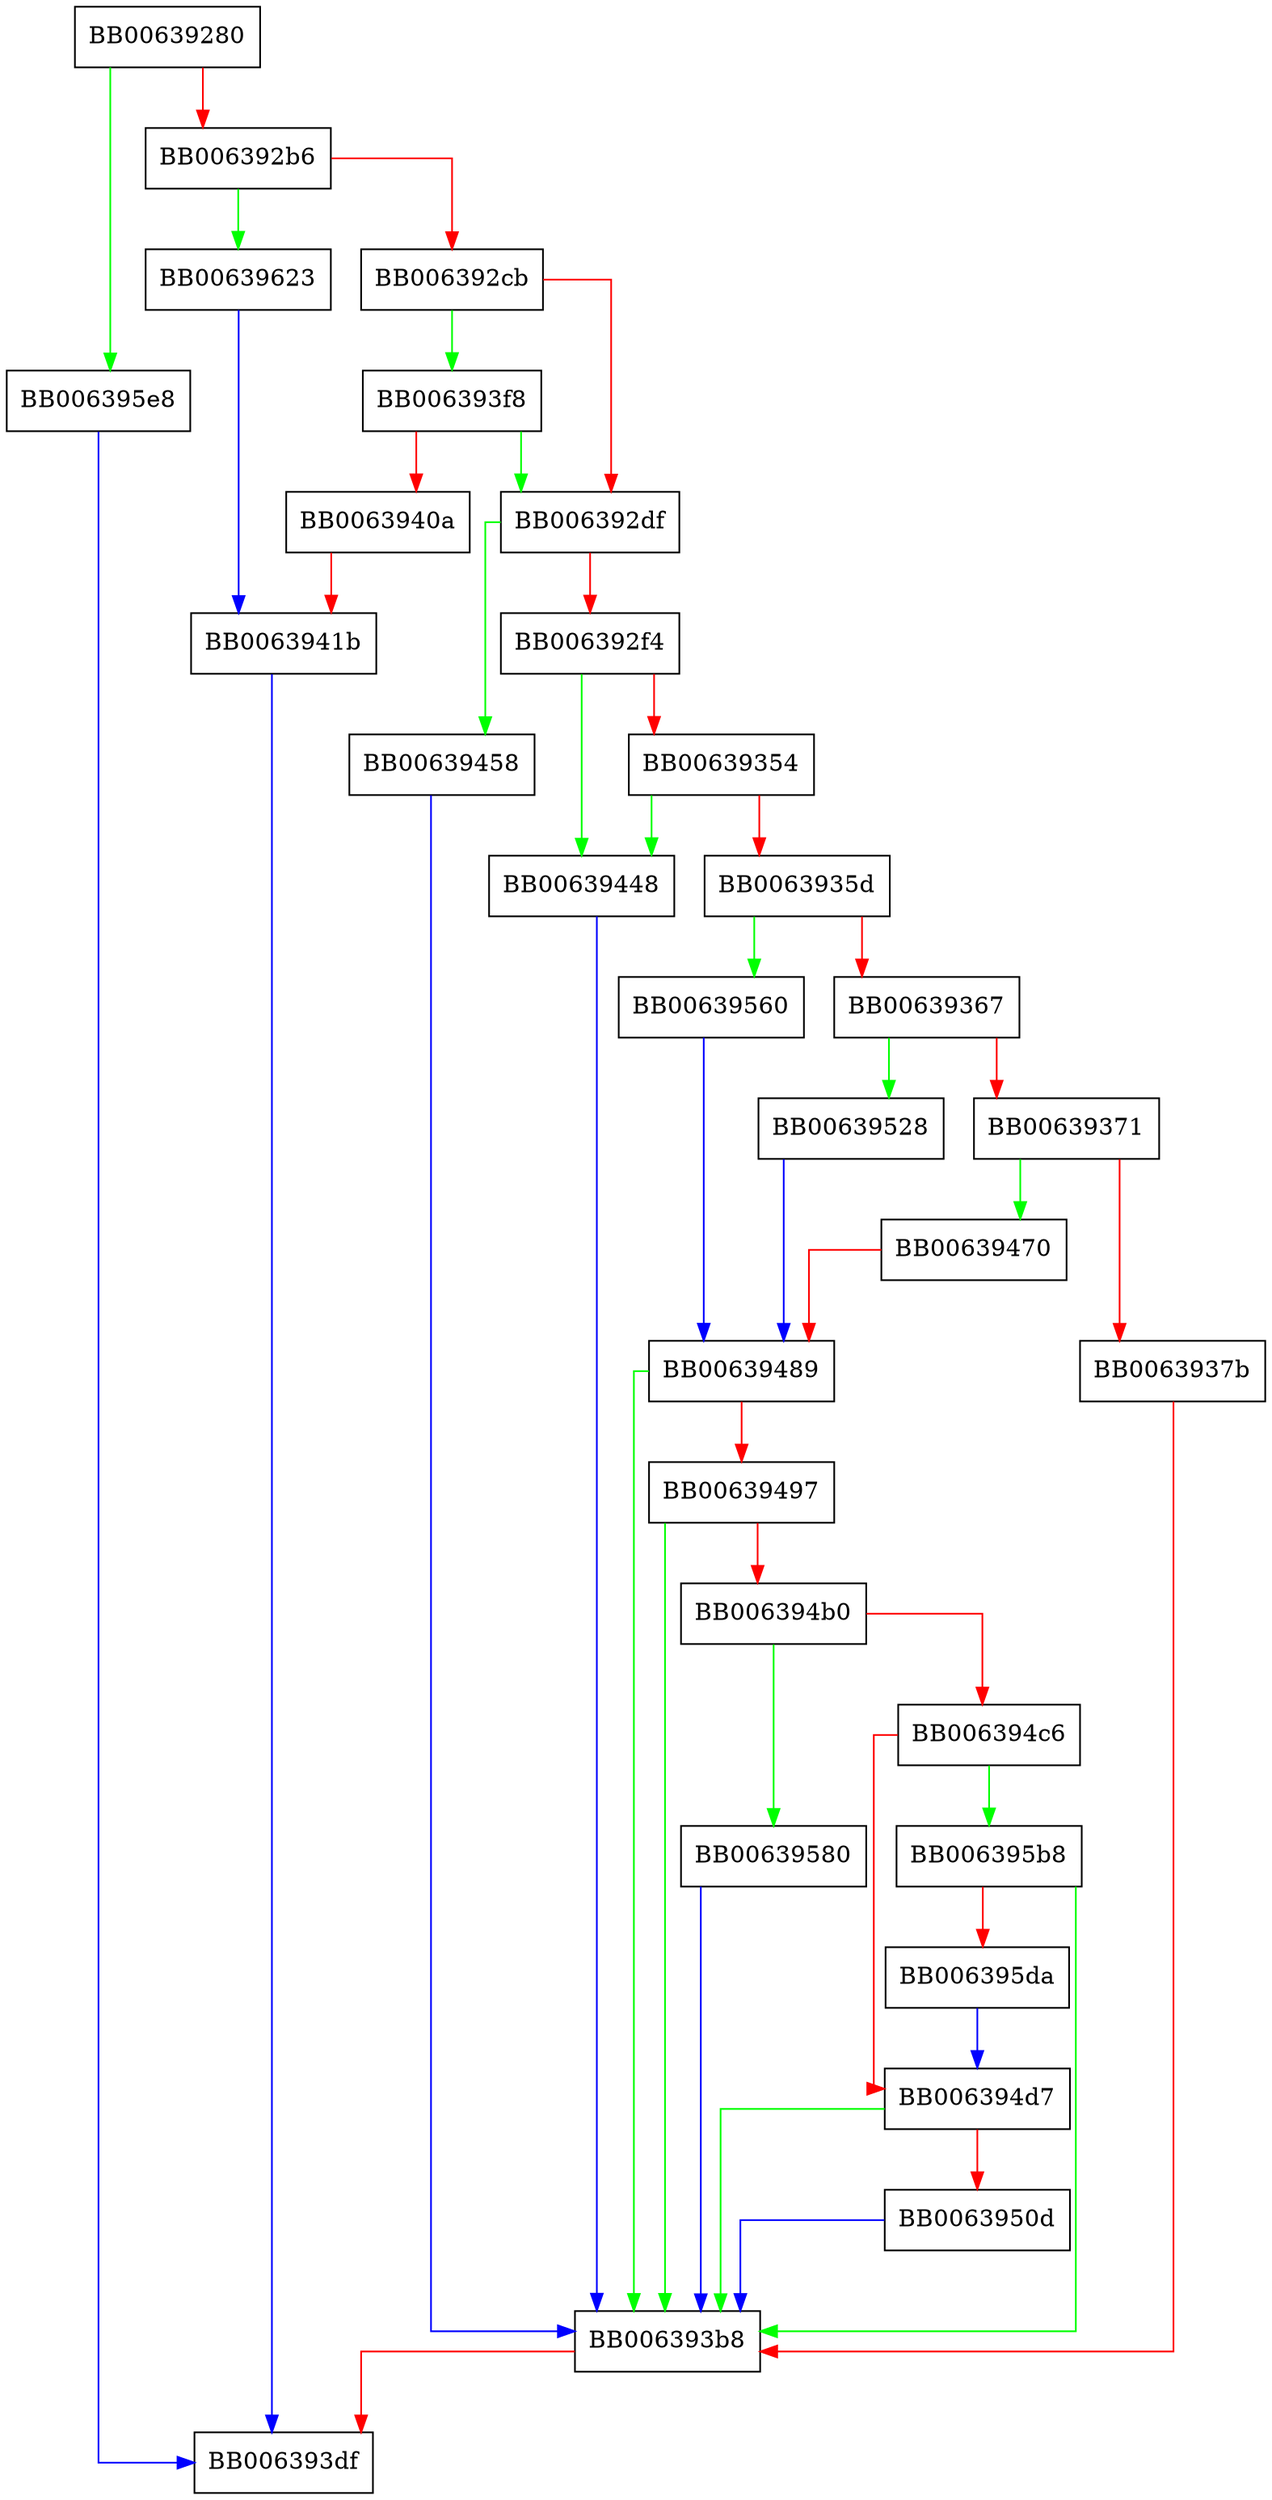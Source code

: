 digraph rsa_ossl_public_encrypt {
  node [shape="box"];
  graph [splines=ortho];
  BB00639280 -> BB006395e8 [color="green"];
  BB00639280 -> BB006392b6 [color="red"];
  BB006392b6 -> BB00639623 [color="green"];
  BB006392b6 -> BB006392cb [color="red"];
  BB006392cb -> BB006393f8 [color="green"];
  BB006392cb -> BB006392df [color="red"];
  BB006392df -> BB00639458 [color="green"];
  BB006392df -> BB006392f4 [color="red"];
  BB006392f4 -> BB00639448 [color="green"];
  BB006392f4 -> BB00639354 [color="red"];
  BB00639354 -> BB00639448 [color="green"];
  BB00639354 -> BB0063935d [color="red"];
  BB0063935d -> BB00639560 [color="green"];
  BB0063935d -> BB00639367 [color="red"];
  BB00639367 -> BB00639528 [color="green"];
  BB00639367 -> BB00639371 [color="red"];
  BB00639371 -> BB00639470 [color="green"];
  BB00639371 -> BB0063937b [color="red"];
  BB0063937b -> BB006393b8 [color="red"];
  BB006393b8 -> BB006393df [color="red"];
  BB006393f8 -> BB006392df [color="green"];
  BB006393f8 -> BB0063940a [color="red"];
  BB0063940a -> BB0063941b [color="red"];
  BB0063941b -> BB006393df [color="blue"];
  BB00639448 -> BB006393b8 [color="blue"];
  BB00639458 -> BB006393b8 [color="blue"];
  BB00639470 -> BB00639489 [color="red"];
  BB00639489 -> BB006393b8 [color="green"];
  BB00639489 -> BB00639497 [color="red"];
  BB00639497 -> BB006393b8 [color="green"];
  BB00639497 -> BB006394b0 [color="red"];
  BB006394b0 -> BB00639580 [color="green"];
  BB006394b0 -> BB006394c6 [color="red"];
  BB006394c6 -> BB006395b8 [color="green"];
  BB006394c6 -> BB006394d7 [color="red"];
  BB006394d7 -> BB006393b8 [color="green"];
  BB006394d7 -> BB0063950d [color="red"];
  BB0063950d -> BB006393b8 [color="blue"];
  BB00639528 -> BB00639489 [color="blue"];
  BB00639560 -> BB00639489 [color="blue"];
  BB00639580 -> BB006393b8 [color="blue"];
  BB006395b8 -> BB006393b8 [color="green"];
  BB006395b8 -> BB006395da [color="red"];
  BB006395da -> BB006394d7 [color="blue"];
  BB006395e8 -> BB006393df [color="blue"];
  BB00639623 -> BB0063941b [color="blue"];
}